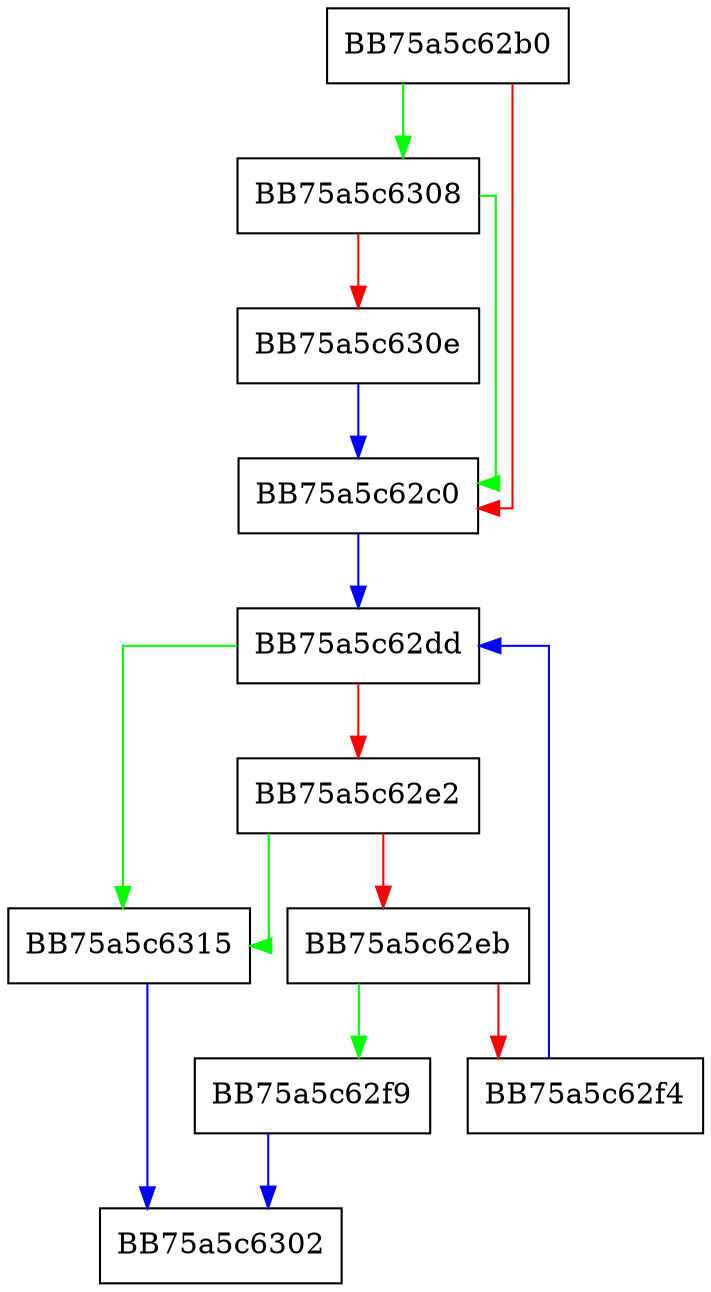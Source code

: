 digraph UrlDataPushEnd {
  node [shape="box"];
  graph [splines=ortho];
  BB75a5c62b0 -> BB75a5c6308 [color="green"];
  BB75a5c62b0 -> BB75a5c62c0 [color="red"];
  BB75a5c62c0 -> BB75a5c62dd [color="blue"];
  BB75a5c62dd -> BB75a5c6315 [color="green"];
  BB75a5c62dd -> BB75a5c62e2 [color="red"];
  BB75a5c62e2 -> BB75a5c6315 [color="green"];
  BB75a5c62e2 -> BB75a5c62eb [color="red"];
  BB75a5c62eb -> BB75a5c62f9 [color="green"];
  BB75a5c62eb -> BB75a5c62f4 [color="red"];
  BB75a5c62f4 -> BB75a5c62dd [color="blue"];
  BB75a5c62f9 -> BB75a5c6302 [color="blue"];
  BB75a5c6308 -> BB75a5c62c0 [color="green"];
  BB75a5c6308 -> BB75a5c630e [color="red"];
  BB75a5c630e -> BB75a5c62c0 [color="blue"];
  BB75a5c6315 -> BB75a5c6302 [color="blue"];
}